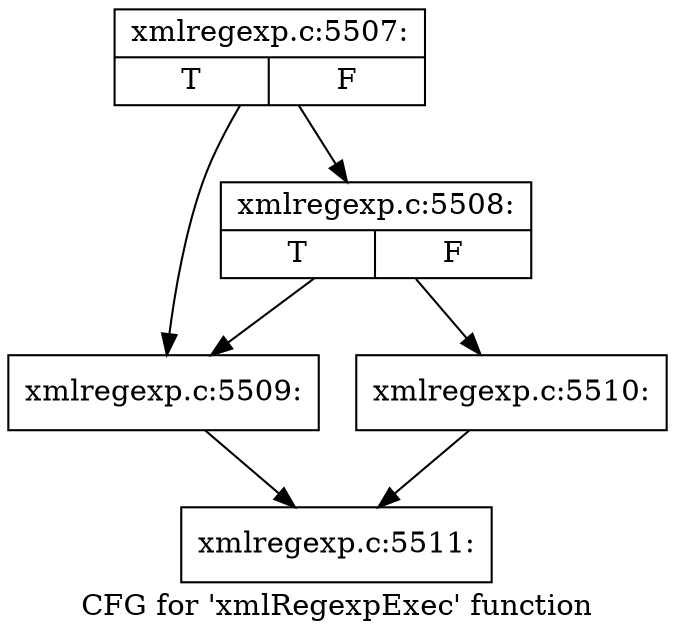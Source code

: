 digraph "CFG for 'xmlRegexpExec' function" {
	label="CFG for 'xmlRegexpExec' function";

	Node0x4092590 [shape=record,label="{xmlregexp.c:5507:|{<s0>T|<s1>F}}"];
	Node0x4092590 -> Node0x4041050;
	Node0x4092590 -> Node0x40a3680;
	Node0x40a3680 [shape=record,label="{xmlregexp.c:5508:|{<s0>T|<s1>F}}"];
	Node0x40a3680 -> Node0x4041050;
	Node0x40a3680 -> Node0x40411a0;
	Node0x4041050 [shape=record,label="{xmlregexp.c:5509:}"];
	Node0x4041050 -> Node0x409c1d0;
	Node0x40411a0 [shape=record,label="{xmlregexp.c:5510:}"];
	Node0x40411a0 -> Node0x409c1d0;
	Node0x409c1d0 [shape=record,label="{xmlregexp.c:5511:}"];
}
